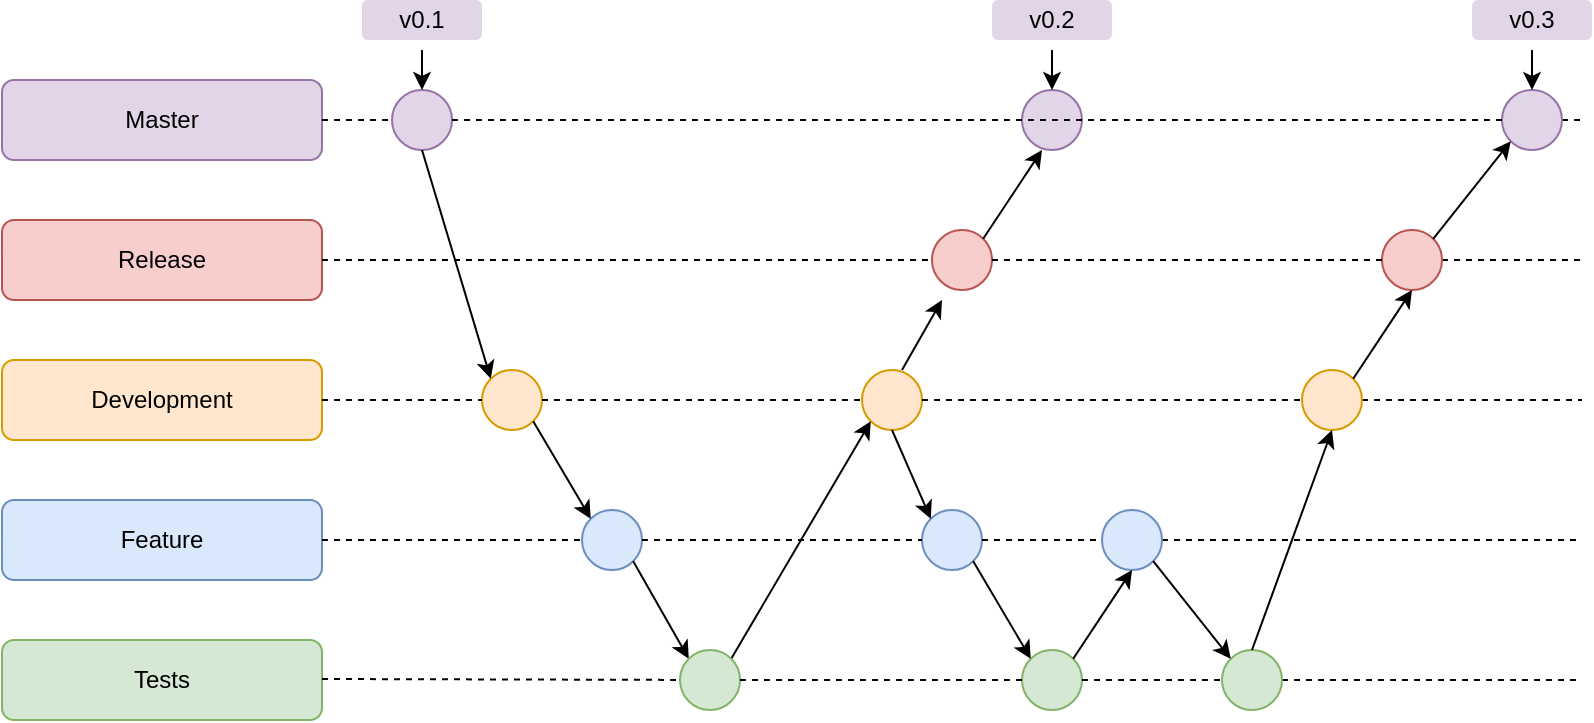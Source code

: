 <mxfile version="12.1.0" type="device" pages="1"><diagram id="C2fSY1v2SiZeoUbDoYyL" name="Page-1"><mxGraphModel dx="1422" dy="822" grid="1" gridSize="10" guides="1" tooltips="1" connect="1" arrows="1" fold="1" page="1" pageScale="1" pageWidth="1169" pageHeight="827" math="0" shadow="0"><root><mxCell id="0"/><mxCell id="1" parent="0"/><mxCell id="T5J5JBdjwlz1JlGaFA7M-1" value="Master" style="rounded=1;whiteSpace=wrap;html=1;fillColor=#e1d5e7;strokeColor=#9673a6;" vertex="1" parent="1"><mxGeometry x="170" y="170" width="160" height="40" as="geometry"/></mxCell><mxCell id="T5J5JBdjwlz1JlGaFA7M-2" value="Release" style="rounded=1;whiteSpace=wrap;html=1;fillColor=#f8cecc;strokeColor=#b85450;" vertex="1" parent="1"><mxGeometry x="170" y="240" width="160" height="40" as="geometry"/></mxCell><mxCell id="T5J5JBdjwlz1JlGaFA7M-3" value="Development" style="rounded=1;whiteSpace=wrap;html=1;fillColor=#ffe6cc;strokeColor=#d79b00;" vertex="1" parent="1"><mxGeometry x="170" y="310" width="160" height="40" as="geometry"/></mxCell><mxCell id="T5J5JBdjwlz1JlGaFA7M-4" value="Feature" style="rounded=1;whiteSpace=wrap;html=1;fillColor=#dae8fc;strokeColor=#6c8ebf;" vertex="1" parent="1"><mxGeometry x="170" y="380" width="160" height="40" as="geometry"/></mxCell><mxCell id="T5J5JBdjwlz1JlGaFA7M-6" value="" style="endArrow=none;dashed=1;html=1;exitX=1;exitY=0.5;exitDx=0;exitDy=0;" edge="1" parent="1" source="T5J5JBdjwlz1JlGaFA7M-67"><mxGeometry width="50" height="50" relative="1" as="geometry"><mxPoint x="340" y="410" as="sourcePoint"/><mxPoint x="960" y="330" as="targetPoint"/></mxGeometry></mxCell><mxCell id="T5J5JBdjwlz1JlGaFA7M-7" value="" style="endArrow=none;dashed=1;html=1;exitX=1;exitY=0.5;exitDx=0;exitDy=0;" edge="1" parent="1" source="T5J5JBdjwlz1JlGaFA7M-68"><mxGeometry width="50" height="50" relative="1" as="geometry"><mxPoint x="380" y="260" as="sourcePoint"/><mxPoint x="960" y="260" as="targetPoint"/></mxGeometry></mxCell><mxCell id="T5J5JBdjwlz1JlGaFA7M-8" value="" style="endArrow=none;dashed=1;html=1;exitX=1;exitY=0.5;exitDx=0;exitDy=0;" edge="1" parent="1"><mxGeometry width="50" height="50" relative="1" as="geometry"><mxPoint x="740" y="190" as="sourcePoint"/><mxPoint x="740" y="190" as="targetPoint"/></mxGeometry></mxCell><mxCell id="T5J5JBdjwlz1JlGaFA7M-11" value="" style="endArrow=none;dashed=1;html=1;exitX=1;exitY=0.5;exitDx=0;exitDy=0;" edge="1" parent="1" source="T5J5JBdjwlz1JlGaFA7M-70"><mxGeometry width="50" height="50" relative="1" as="geometry"><mxPoint x="330" y="190" as="sourcePoint"/><mxPoint x="960" y="190" as="targetPoint"/></mxGeometry></mxCell><mxCell id="T5J5JBdjwlz1JlGaFA7M-12" value="" style="ellipse;whiteSpace=wrap;html=1;aspect=fixed;fillColor=#e1d5e7;strokeColor=#9673a6;" vertex="1" parent="1"><mxGeometry x="680" y="175" width="30" height="30" as="geometry"/></mxCell><mxCell id="T5J5JBdjwlz1JlGaFA7M-15" value="" style="ellipse;whiteSpace=wrap;html=1;aspect=fixed;fillColor=#f8cecc;strokeColor=#b85450;" vertex="1" parent="1"><mxGeometry x="635" y="245" width="30" height="30" as="geometry"/></mxCell><mxCell id="T5J5JBdjwlz1JlGaFA7M-16" value="" style="endArrow=none;dashed=1;html=1;exitX=1;exitY=0.5;exitDx=0;exitDy=0;" edge="1" parent="1" source="T5J5JBdjwlz1JlGaFA7M-2" target="T5J5JBdjwlz1JlGaFA7M-15"><mxGeometry width="50" height="50" relative="1" as="geometry"><mxPoint x="330" y="260" as="sourcePoint"/><mxPoint x="740" y="259.5" as="targetPoint"/></mxGeometry></mxCell><mxCell id="T5J5JBdjwlz1JlGaFA7M-17" value="" style="ellipse;whiteSpace=wrap;html=1;aspect=fixed;fillColor=#ffe6cc;strokeColor=#d79b00;" vertex="1" parent="1"><mxGeometry x="410" y="315" width="30" height="30" as="geometry"/></mxCell><mxCell id="T5J5JBdjwlz1JlGaFA7M-18" value="" style="endArrow=none;dashed=1;html=1;exitX=1;exitY=0.5;exitDx=0;exitDy=0;" edge="1" parent="1" source="T5J5JBdjwlz1JlGaFA7M-3" target="T5J5JBdjwlz1JlGaFA7M-17"><mxGeometry width="50" height="50" relative="1" as="geometry"><mxPoint x="330" y="330" as="sourcePoint"/><mxPoint x="740" y="330" as="targetPoint"/></mxGeometry></mxCell><mxCell id="T5J5JBdjwlz1JlGaFA7M-19" value="" style="ellipse;whiteSpace=wrap;html=1;aspect=fixed;fillColor=#dae8fc;strokeColor=#6c8ebf;" vertex="1" parent="1"><mxGeometry x="460" y="385" width="30" height="30" as="geometry"/></mxCell><mxCell id="T5J5JBdjwlz1JlGaFA7M-20" value="" style="endArrow=none;dashed=1;html=1;exitX=1;exitY=0.5;exitDx=0;exitDy=0;" edge="1" parent="1" source="T5J5JBdjwlz1JlGaFA7M-4" target="T5J5JBdjwlz1JlGaFA7M-19"><mxGeometry width="50" height="50" relative="1" as="geometry"><mxPoint x="330" y="400" as="sourcePoint"/><mxPoint x="750" y="400" as="targetPoint"/></mxGeometry></mxCell><mxCell id="T5J5JBdjwlz1JlGaFA7M-9" value="" style="ellipse;whiteSpace=wrap;html=1;aspect=fixed;fillColor=#e1d5e7;strokeColor=#9673a6;" vertex="1" parent="1"><mxGeometry x="365" y="175" width="30" height="30" as="geometry"/></mxCell><mxCell id="T5J5JBdjwlz1JlGaFA7M-21" value="" style="endArrow=none;dashed=1;html=1;exitX=1;exitY=0.5;exitDx=0;exitDy=0;" edge="1" parent="1" source="T5J5JBdjwlz1JlGaFA7M-1" target="T5J5JBdjwlz1JlGaFA7M-9"><mxGeometry width="50" height="50" relative="1" as="geometry"><mxPoint x="330" y="190" as="sourcePoint"/><mxPoint x="500" y="190" as="targetPoint"/></mxGeometry></mxCell><mxCell id="T5J5JBdjwlz1JlGaFA7M-25" value="" style="endArrow=classic;html=1;entryX=0;entryY=0;entryDx=0;entryDy=0;exitX=1;exitY=1;exitDx=0;exitDy=0;" edge="1" parent="1" source="T5J5JBdjwlz1JlGaFA7M-17" target="T5J5JBdjwlz1JlGaFA7M-19"><mxGeometry width="50" height="50" relative="1" as="geometry"><mxPoint x="170" y="490" as="sourcePoint"/><mxPoint x="220" y="440" as="targetPoint"/></mxGeometry></mxCell><mxCell id="T5J5JBdjwlz1JlGaFA7M-27" value="" style="endArrow=none;dashed=1;html=1;exitX=1;exitY=0.5;exitDx=0;exitDy=0;" edge="1" parent="1" source="T5J5JBdjwlz1JlGaFA7M-56"><mxGeometry width="50" height="50" relative="1" as="geometry"><mxPoint x="490" y="400" as="sourcePoint"/><mxPoint x="960" y="400" as="targetPoint"/></mxGeometry></mxCell><mxCell id="T5J5JBdjwlz1JlGaFA7M-28" value="" style="endArrow=classic;html=1;entryX=0;entryY=0;entryDx=0;entryDy=0;exitX=0.5;exitY=1;exitDx=0;exitDy=0;" edge="1" parent="1" source="T5J5JBdjwlz1JlGaFA7M-9" target="T5J5JBdjwlz1JlGaFA7M-17"><mxGeometry width="50" height="50" relative="1" as="geometry"><mxPoint x="170" y="490" as="sourcePoint"/><mxPoint x="220" y="440" as="targetPoint"/></mxGeometry></mxCell><mxCell id="T5J5JBdjwlz1JlGaFA7M-29" value="" style="endArrow=classic;html=1;entryX=0;entryY=0;entryDx=0;entryDy=0;exitX=1;exitY=1;exitDx=0;exitDy=0;" edge="1" parent="1" source="T5J5JBdjwlz1JlGaFA7M-19" target="T5J5JBdjwlz1JlGaFA7M-37"><mxGeometry width="50" height="50" relative="1" as="geometry"><mxPoint x="170" y="490" as="sourcePoint"/><mxPoint x="220" y="440" as="targetPoint"/></mxGeometry></mxCell><mxCell id="T5J5JBdjwlz1JlGaFA7M-30" value="" style="ellipse;whiteSpace=wrap;html=1;aspect=fixed;fillColor=#ffe6cc;strokeColor=#d79b00;" vertex="1" parent="1"><mxGeometry x="600" y="315" width="30" height="30" as="geometry"/></mxCell><mxCell id="T5J5JBdjwlz1JlGaFA7M-31" value="" style="endArrow=none;dashed=1;html=1;exitX=1;exitY=0.5;exitDx=0;exitDy=0;" edge="1" parent="1" source="T5J5JBdjwlz1JlGaFA7M-17" target="T5J5JBdjwlz1JlGaFA7M-30"><mxGeometry width="50" height="50" relative="1" as="geometry"><mxPoint x="440" y="330" as="sourcePoint"/><mxPoint x="740" y="330" as="targetPoint"/></mxGeometry></mxCell><mxCell id="T5J5JBdjwlz1JlGaFA7M-32" value="" style="endArrow=classic;html=1;entryX=0;entryY=1;entryDx=0;entryDy=0;exitX=1;exitY=0;exitDx=0;exitDy=0;" edge="1" parent="1" source="T5J5JBdjwlz1JlGaFA7M-37" target="T5J5JBdjwlz1JlGaFA7M-30"><mxGeometry width="50" height="50" relative="1" as="geometry"><mxPoint x="580" y="385" as="sourcePoint"/><mxPoint x="534" y="410" as="targetPoint"/></mxGeometry></mxCell><mxCell id="T5J5JBdjwlz1JlGaFA7M-33" value="" style="endArrow=classic;html=1;" edge="1" parent="1"><mxGeometry width="50" height="50" relative="1" as="geometry"><mxPoint x="620" y="315" as="sourcePoint"/><mxPoint x="640" y="280" as="targetPoint"/></mxGeometry></mxCell><mxCell id="T5J5JBdjwlz1JlGaFA7M-34" value="" style="endArrow=classic;html=1;exitX=1;exitY=0;exitDx=0;exitDy=0;" edge="1" parent="1" source="T5J5JBdjwlz1JlGaFA7M-15"><mxGeometry width="50" height="50" relative="1" as="geometry"><mxPoint x="170" y="490" as="sourcePoint"/><mxPoint x="690" y="205" as="targetPoint"/></mxGeometry></mxCell><mxCell id="T5J5JBdjwlz1JlGaFA7M-35" value="Tests" style="rounded=1;whiteSpace=wrap;html=1;fillColor=#d5e8d4;strokeColor=#82b366;" vertex="1" parent="1"><mxGeometry x="170" y="450" width="160" height="40" as="geometry"/></mxCell><mxCell id="T5J5JBdjwlz1JlGaFA7M-36" value="" style="endArrow=none;dashed=1;html=1;exitX=1;exitY=0.5;exitDx=0;exitDy=0;" edge="1" parent="1" source="T5J5JBdjwlz1JlGaFA7M-58"><mxGeometry width="50" height="50" relative="1" as="geometry"><mxPoint x="330" y="469.5" as="sourcePoint"/><mxPoint x="960" y="470" as="targetPoint"/></mxGeometry></mxCell><mxCell id="T5J5JBdjwlz1JlGaFA7M-37" value="" style="ellipse;whiteSpace=wrap;html=1;aspect=fixed;fillColor=#d5e8d4;strokeColor=#82b366;" vertex="1" parent="1"><mxGeometry x="509" y="455" width="30" height="30" as="geometry"/></mxCell><mxCell id="T5J5JBdjwlz1JlGaFA7M-38" value="" style="endArrow=none;dashed=1;html=1;exitX=1;exitY=0.5;exitDx=0;exitDy=0;" edge="1" parent="1" target="T5J5JBdjwlz1JlGaFA7M-37"><mxGeometry width="50" height="50" relative="1" as="geometry"><mxPoint x="330" y="469.5" as="sourcePoint"/><mxPoint x="750" y="470" as="targetPoint"/></mxGeometry></mxCell><mxCell id="T5J5JBdjwlz1JlGaFA7M-42" style="edgeStyle=orthogonalEdgeStyle;rounded=0;orthogonalLoop=1;jettySize=auto;html=1;exitX=0.5;exitY=1;exitDx=0;exitDy=0;entryX=0.5;entryY=0;entryDx=0;entryDy=0;" edge="1" parent="1" source="T5J5JBdjwlz1JlGaFA7M-41" target="T5J5JBdjwlz1JlGaFA7M-9"><mxGeometry relative="1" as="geometry"/></mxCell><mxCell id="T5J5JBdjwlz1JlGaFA7M-41" value="v0.1" style="rounded=1;whiteSpace=wrap;html=1;fillColor=#e1d5e7;strokeColor=none;perimeterSpacing=5;" vertex="1" parent="1"><mxGeometry x="350" y="130" width="60" height="20" as="geometry"/></mxCell><mxCell id="T5J5JBdjwlz1JlGaFA7M-44" style="edgeStyle=orthogonalEdgeStyle;rounded=0;orthogonalLoop=1;jettySize=auto;html=1;exitX=0.5;exitY=1;exitDx=0;exitDy=0;entryX=0.5;entryY=0;entryDx=0;entryDy=0;" edge="1" parent="1" source="T5J5JBdjwlz1JlGaFA7M-43" target="T5J5JBdjwlz1JlGaFA7M-12"><mxGeometry relative="1" as="geometry"/></mxCell><mxCell id="T5J5JBdjwlz1JlGaFA7M-43" value="v0.2" style="rounded=1;whiteSpace=wrap;html=1;fillColor=#e1d5e7;strokeColor=none;perimeterSpacing=5;" vertex="1" parent="1"><mxGeometry x="665" y="130" width="60" height="20" as="geometry"/></mxCell><mxCell id="T5J5JBdjwlz1JlGaFA7M-46" value="" style="ellipse;whiteSpace=wrap;html=1;aspect=fixed;fillColor=#dae8fc;strokeColor=#6c8ebf;" vertex="1" parent="1"><mxGeometry x="630" y="385" width="30" height="30" as="geometry"/></mxCell><mxCell id="T5J5JBdjwlz1JlGaFA7M-47" value="" style="endArrow=none;dashed=1;html=1;exitX=1;exitY=0.5;exitDx=0;exitDy=0;" edge="1" parent="1" source="T5J5JBdjwlz1JlGaFA7M-19" target="T5J5JBdjwlz1JlGaFA7M-46"><mxGeometry width="50" height="50" relative="1" as="geometry"><mxPoint x="490" y="400" as="sourcePoint"/><mxPoint x="750" y="400" as="targetPoint"/></mxGeometry></mxCell><mxCell id="T5J5JBdjwlz1JlGaFA7M-51" value="" style="endArrow=classic;html=1;exitX=0.5;exitY=1;exitDx=0;exitDy=0;entryX=0;entryY=0;entryDx=0;entryDy=0;" edge="1" parent="1" source="T5J5JBdjwlz1JlGaFA7M-30" target="T5J5JBdjwlz1JlGaFA7M-46"><mxGeometry width="50" height="50" relative="1" as="geometry"><mxPoint x="170" y="560" as="sourcePoint"/><mxPoint x="634" y="380" as="targetPoint"/></mxGeometry></mxCell><mxCell id="T5J5JBdjwlz1JlGaFA7M-52" value="" style="ellipse;whiteSpace=wrap;html=1;aspect=fixed;fillColor=#d5e8d4;strokeColor=#82b366;" vertex="1" parent="1"><mxGeometry x="680" y="455" width="30" height="30" as="geometry"/></mxCell><mxCell id="T5J5JBdjwlz1JlGaFA7M-53" value="" style="endArrow=none;dashed=1;html=1;exitX=1;exitY=0.5;exitDx=0;exitDy=0;" edge="1" parent="1" source="T5J5JBdjwlz1JlGaFA7M-37" target="T5J5JBdjwlz1JlGaFA7M-52"><mxGeometry width="50" height="50" relative="1" as="geometry"><mxPoint x="539" y="470" as="sourcePoint"/><mxPoint x="840" y="470" as="targetPoint"/></mxGeometry></mxCell><mxCell id="T5J5JBdjwlz1JlGaFA7M-54" value="" style="endArrow=classic;html=1;exitX=1;exitY=1;exitDx=0;exitDy=0;entryX=0;entryY=0;entryDx=0;entryDy=0;" edge="1" parent="1" source="T5J5JBdjwlz1JlGaFA7M-46" target="T5J5JBdjwlz1JlGaFA7M-52"><mxGeometry width="50" height="50" relative="1" as="geometry"><mxPoint x="170" y="560" as="sourcePoint"/><mxPoint x="673" y="452" as="targetPoint"/></mxGeometry></mxCell><mxCell id="T5J5JBdjwlz1JlGaFA7M-56" value="" style="ellipse;whiteSpace=wrap;html=1;aspect=fixed;fillColor=#dae8fc;strokeColor=#6c8ebf;" vertex="1" parent="1"><mxGeometry x="720" y="385" width="30" height="30" as="geometry"/></mxCell><mxCell id="T5J5JBdjwlz1JlGaFA7M-58" value="" style="ellipse;whiteSpace=wrap;html=1;aspect=fixed;fillColor=#d5e8d4;strokeColor=#82b366;" vertex="1" parent="1"><mxGeometry x="780" y="455" width="30" height="30" as="geometry"/></mxCell><mxCell id="T5J5JBdjwlz1JlGaFA7M-59" value="" style="endArrow=none;dashed=1;html=1;exitX=1;exitY=0.5;exitDx=0;exitDy=0;" edge="1" parent="1" source="T5J5JBdjwlz1JlGaFA7M-52" target="T5J5JBdjwlz1JlGaFA7M-58"><mxGeometry width="50" height="50" relative="1" as="geometry"><mxPoint x="710" y="470" as="sourcePoint"/><mxPoint x="840" y="470" as="targetPoint"/></mxGeometry></mxCell><mxCell id="T5J5JBdjwlz1JlGaFA7M-62" value="" style="endArrow=classic;html=1;entryX=0.5;entryY=1;entryDx=0;entryDy=0;exitX=1;exitY=0;exitDx=0;exitDy=0;" edge="1" parent="1" source="T5J5JBdjwlz1JlGaFA7M-52" target="T5J5JBdjwlz1JlGaFA7M-56"><mxGeometry width="50" height="50" relative="1" as="geometry"><mxPoint x="170" y="560" as="sourcePoint"/><mxPoint x="220" y="510" as="targetPoint"/></mxGeometry></mxCell><mxCell id="T5J5JBdjwlz1JlGaFA7M-64" value="" style="endArrow=classic;html=1;entryX=0;entryY=0;entryDx=0;entryDy=0;exitX=1;exitY=1;exitDx=0;exitDy=0;" edge="1" parent="1" source="T5J5JBdjwlz1JlGaFA7M-56" target="T5J5JBdjwlz1JlGaFA7M-58"><mxGeometry width="50" height="50" relative="1" as="geometry"><mxPoint x="715.607" y="469.393" as="sourcePoint"/><mxPoint x="745" y="425" as="targetPoint"/></mxGeometry></mxCell><mxCell id="T5J5JBdjwlz1JlGaFA7M-65" value="" style="endArrow=none;dashed=1;html=1;exitX=1;exitY=0.5;exitDx=0;exitDy=0;entryX=0;entryY=0.5;entryDx=0;entryDy=0;" edge="1" parent="1" source="T5J5JBdjwlz1JlGaFA7M-46" target="T5J5JBdjwlz1JlGaFA7M-56"><mxGeometry width="50" height="50" relative="1" as="geometry"><mxPoint x="760" y="410" as="sourcePoint"/><mxPoint x="970" y="410" as="targetPoint"/></mxGeometry></mxCell><mxCell id="T5J5JBdjwlz1JlGaFA7M-68" value="" style="ellipse;whiteSpace=wrap;html=1;aspect=fixed;fillColor=#f8cecc;strokeColor=#b85450;" vertex="1" parent="1"><mxGeometry x="860" y="245" width="30" height="30" as="geometry"/></mxCell><mxCell id="T5J5JBdjwlz1JlGaFA7M-69" value="" style="endArrow=none;dashed=1;html=1;exitX=1;exitY=0.5;exitDx=0;exitDy=0;" edge="1" parent="1" source="T5J5JBdjwlz1JlGaFA7M-15" target="T5J5JBdjwlz1JlGaFA7M-68"><mxGeometry width="50" height="50" relative="1" as="geometry"><mxPoint x="665" y="260" as="sourcePoint"/><mxPoint x="960" y="260" as="targetPoint"/></mxGeometry></mxCell><mxCell id="T5J5JBdjwlz1JlGaFA7M-70" value="" style="ellipse;whiteSpace=wrap;html=1;aspect=fixed;fillColor=#e1d5e7;strokeColor=#9673a6;" vertex="1" parent="1"><mxGeometry x="920" y="175" width="30" height="30" as="geometry"/></mxCell><mxCell id="T5J5JBdjwlz1JlGaFA7M-71" value="" style="endArrow=none;dashed=1;html=1;exitX=1;exitY=0.5;exitDx=0;exitDy=0;" edge="1" parent="1" source="T5J5JBdjwlz1JlGaFA7M-9" target="T5J5JBdjwlz1JlGaFA7M-70"><mxGeometry width="50" height="50" relative="1" as="geometry"><mxPoint x="395" y="190" as="sourcePoint"/><mxPoint x="960" y="190" as="targetPoint"/></mxGeometry></mxCell><mxCell id="T5J5JBdjwlz1JlGaFA7M-67" value="" style="ellipse;whiteSpace=wrap;html=1;aspect=fixed;fillColor=#ffe6cc;strokeColor=#d79b00;" vertex="1" parent="1"><mxGeometry x="820" y="315" width="30" height="30" as="geometry"/></mxCell><mxCell id="T5J5JBdjwlz1JlGaFA7M-72" value="" style="endArrow=none;dashed=1;html=1;exitX=1;exitY=0.5;exitDx=0;exitDy=0;" edge="1" parent="1" source="T5J5JBdjwlz1JlGaFA7M-30" target="T5J5JBdjwlz1JlGaFA7M-67"><mxGeometry width="50" height="50" relative="1" as="geometry"><mxPoint x="630" y="330" as="sourcePoint"/><mxPoint x="960" y="330" as="targetPoint"/></mxGeometry></mxCell><mxCell id="T5J5JBdjwlz1JlGaFA7M-73" value="" style="endArrow=classic;html=1;entryX=0.5;entryY=1;entryDx=0;entryDy=0;exitX=0.5;exitY=0;exitDx=0;exitDy=0;" edge="1" parent="1" source="T5J5JBdjwlz1JlGaFA7M-58" target="T5J5JBdjwlz1JlGaFA7M-67"><mxGeometry width="50" height="50" relative="1" as="geometry"><mxPoint x="170" y="560" as="sourcePoint"/><mxPoint x="220" y="510" as="targetPoint"/></mxGeometry></mxCell><mxCell id="T5J5JBdjwlz1JlGaFA7M-74" value="" style="endArrow=classic;html=1;entryX=0.5;entryY=1;entryDx=0;entryDy=0;exitX=1;exitY=0;exitDx=0;exitDy=0;" edge="1" parent="1" source="T5J5JBdjwlz1JlGaFA7M-67" target="T5J5JBdjwlz1JlGaFA7M-68"><mxGeometry width="50" height="50" relative="1" as="geometry"><mxPoint x="170" y="560" as="sourcePoint"/><mxPoint x="220" y="510" as="targetPoint"/></mxGeometry></mxCell><mxCell id="T5J5JBdjwlz1JlGaFA7M-75" value="" style="endArrow=classic;html=1;entryX=0;entryY=1;entryDx=0;entryDy=0;exitX=1;exitY=0;exitDx=0;exitDy=0;" edge="1" parent="1" source="T5J5JBdjwlz1JlGaFA7M-68" target="T5J5JBdjwlz1JlGaFA7M-70"><mxGeometry width="50" height="50" relative="1" as="geometry"><mxPoint x="855.607" y="329.393" as="sourcePoint"/><mxPoint x="885" y="285" as="targetPoint"/></mxGeometry></mxCell><mxCell id="T5J5JBdjwlz1JlGaFA7M-77" style="edgeStyle=orthogonalEdgeStyle;rounded=0;orthogonalLoop=1;jettySize=auto;html=1;exitX=0.5;exitY=1;exitDx=0;exitDy=0;entryX=0.5;entryY=0;entryDx=0;entryDy=0;" edge="1" parent="1" source="T5J5JBdjwlz1JlGaFA7M-76" target="T5J5JBdjwlz1JlGaFA7M-70"><mxGeometry relative="1" as="geometry"/></mxCell><mxCell id="T5J5JBdjwlz1JlGaFA7M-76" value="v0.3" style="rounded=1;whiteSpace=wrap;html=1;fillColor=#e1d5e7;strokeColor=none;perimeterSpacing=5;" vertex="1" parent="1"><mxGeometry x="905" y="130" width="60" height="20" as="geometry"/></mxCell></root></mxGraphModel></diagram></mxfile>